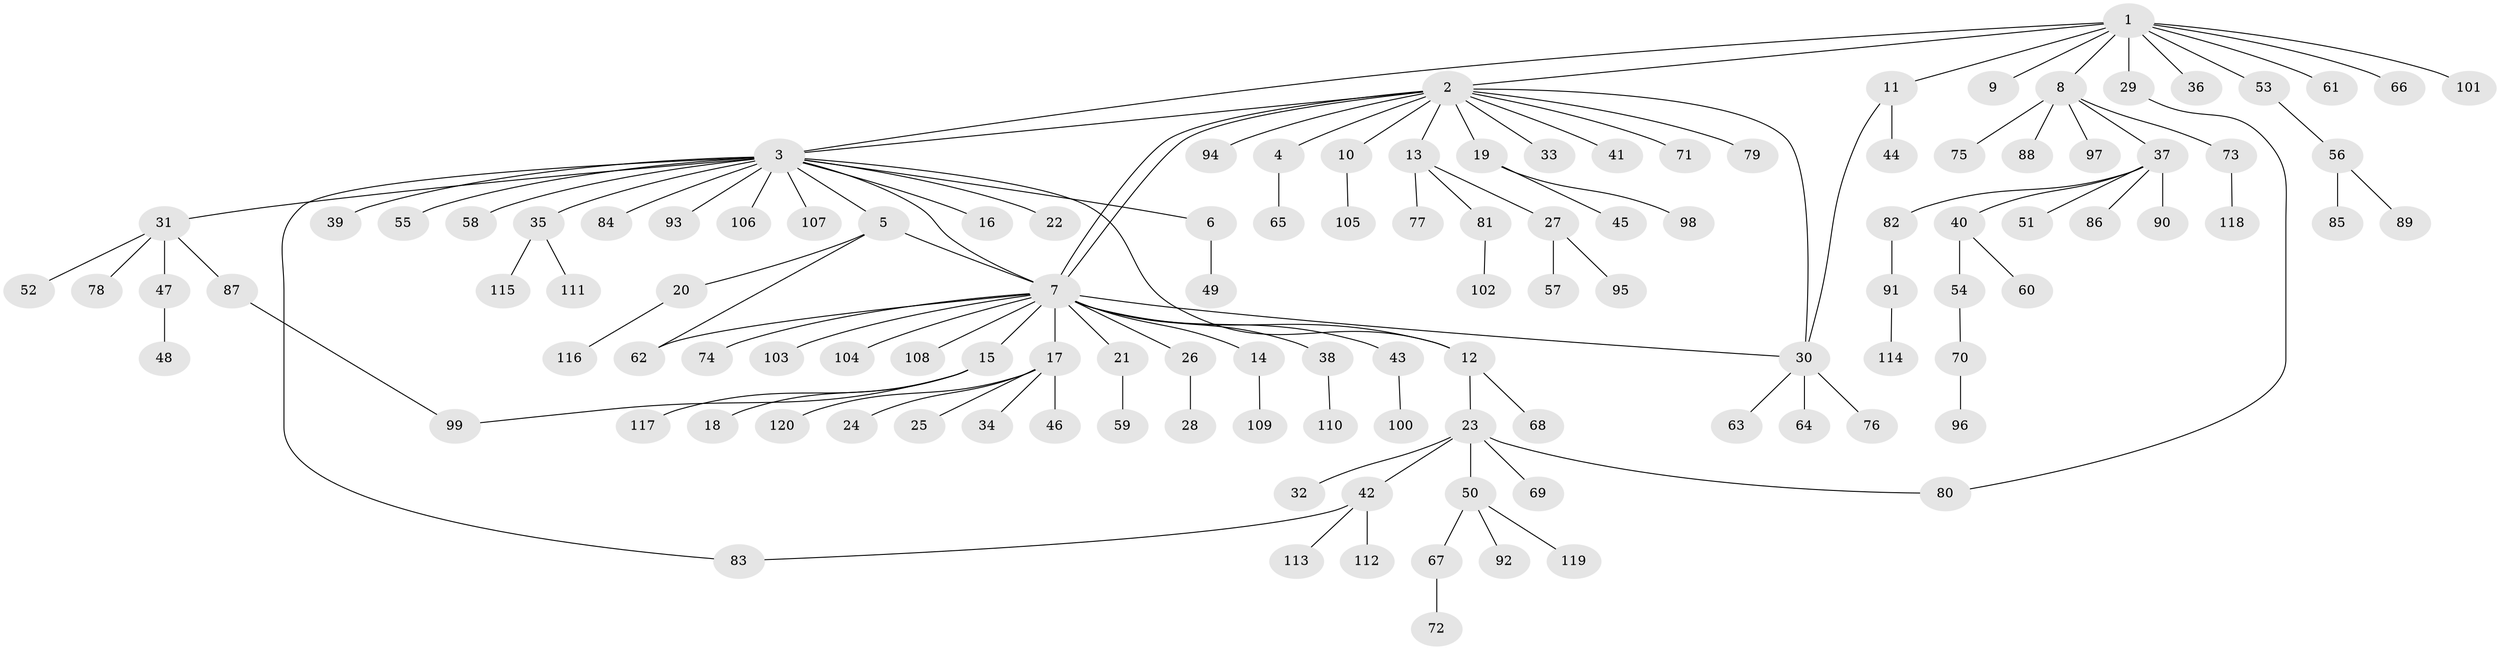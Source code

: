 // Generated by graph-tools (version 1.1) at 2025/35/03/09/25 02:35:38]
// undirected, 120 vertices, 130 edges
graph export_dot {
graph [start="1"]
  node [color=gray90,style=filled];
  1;
  2;
  3;
  4;
  5;
  6;
  7;
  8;
  9;
  10;
  11;
  12;
  13;
  14;
  15;
  16;
  17;
  18;
  19;
  20;
  21;
  22;
  23;
  24;
  25;
  26;
  27;
  28;
  29;
  30;
  31;
  32;
  33;
  34;
  35;
  36;
  37;
  38;
  39;
  40;
  41;
  42;
  43;
  44;
  45;
  46;
  47;
  48;
  49;
  50;
  51;
  52;
  53;
  54;
  55;
  56;
  57;
  58;
  59;
  60;
  61;
  62;
  63;
  64;
  65;
  66;
  67;
  68;
  69;
  70;
  71;
  72;
  73;
  74;
  75;
  76;
  77;
  78;
  79;
  80;
  81;
  82;
  83;
  84;
  85;
  86;
  87;
  88;
  89;
  90;
  91;
  92;
  93;
  94;
  95;
  96;
  97;
  98;
  99;
  100;
  101;
  102;
  103;
  104;
  105;
  106;
  107;
  108;
  109;
  110;
  111;
  112;
  113;
  114;
  115;
  116;
  117;
  118;
  119;
  120;
  1 -- 2;
  1 -- 3;
  1 -- 8;
  1 -- 9;
  1 -- 11;
  1 -- 29;
  1 -- 36;
  1 -- 53;
  1 -- 61;
  1 -- 66;
  1 -- 101;
  2 -- 3;
  2 -- 4;
  2 -- 7;
  2 -- 7;
  2 -- 10;
  2 -- 13;
  2 -- 19;
  2 -- 30;
  2 -- 33;
  2 -- 41;
  2 -- 71;
  2 -- 79;
  2 -- 94;
  3 -- 5;
  3 -- 6;
  3 -- 7;
  3 -- 12;
  3 -- 16;
  3 -- 22;
  3 -- 31;
  3 -- 35;
  3 -- 39;
  3 -- 55;
  3 -- 58;
  3 -- 83;
  3 -- 84;
  3 -- 93;
  3 -- 106;
  3 -- 107;
  4 -- 65;
  5 -- 7;
  5 -- 20;
  5 -- 62;
  6 -- 49;
  7 -- 12;
  7 -- 14;
  7 -- 15;
  7 -- 17;
  7 -- 21;
  7 -- 26;
  7 -- 30;
  7 -- 38;
  7 -- 43;
  7 -- 62;
  7 -- 74;
  7 -- 103;
  7 -- 104;
  7 -- 108;
  8 -- 37;
  8 -- 73;
  8 -- 75;
  8 -- 88;
  8 -- 97;
  10 -- 105;
  11 -- 30;
  11 -- 44;
  12 -- 23;
  12 -- 68;
  13 -- 27;
  13 -- 77;
  13 -- 81;
  14 -- 109;
  15 -- 18;
  15 -- 99;
  15 -- 117;
  17 -- 24;
  17 -- 25;
  17 -- 34;
  17 -- 46;
  17 -- 120;
  19 -- 45;
  19 -- 98;
  20 -- 116;
  21 -- 59;
  23 -- 32;
  23 -- 42;
  23 -- 50;
  23 -- 69;
  23 -- 80;
  26 -- 28;
  27 -- 57;
  27 -- 95;
  29 -- 80;
  30 -- 63;
  30 -- 64;
  30 -- 76;
  31 -- 47;
  31 -- 52;
  31 -- 78;
  31 -- 87;
  35 -- 111;
  35 -- 115;
  37 -- 40;
  37 -- 51;
  37 -- 82;
  37 -- 86;
  37 -- 90;
  38 -- 110;
  40 -- 54;
  40 -- 60;
  42 -- 83;
  42 -- 112;
  42 -- 113;
  43 -- 100;
  47 -- 48;
  50 -- 67;
  50 -- 92;
  50 -- 119;
  53 -- 56;
  54 -- 70;
  56 -- 85;
  56 -- 89;
  67 -- 72;
  70 -- 96;
  73 -- 118;
  81 -- 102;
  82 -- 91;
  87 -- 99;
  91 -- 114;
}
